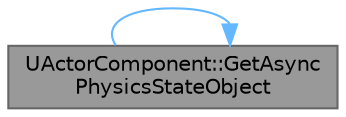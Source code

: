 digraph "UActorComponent::GetAsyncPhysicsStateObject"
{
 // INTERACTIVE_SVG=YES
 // LATEX_PDF_SIZE
  bgcolor="transparent";
  edge [fontname=Helvetica,fontsize=10,labelfontname=Helvetica,labelfontsize=10];
  node [fontname=Helvetica,fontsize=10,shape=box,height=0.2,width=0.4];
  rankdir="RL";
  Node1 [id="Node000001",label="UActorComponent::GetAsync\lPhysicsStateObject",height=0.2,width=0.4,color="gray40", fillcolor="grey60", style="filled", fontcolor="black",tooltip="Returns the associated UObject for this processor."];
  Node1 -> Node1 [id="edge1_Node000001_Node000001",dir="back",color="steelblue1",style="solid",tooltip=" "];
}
